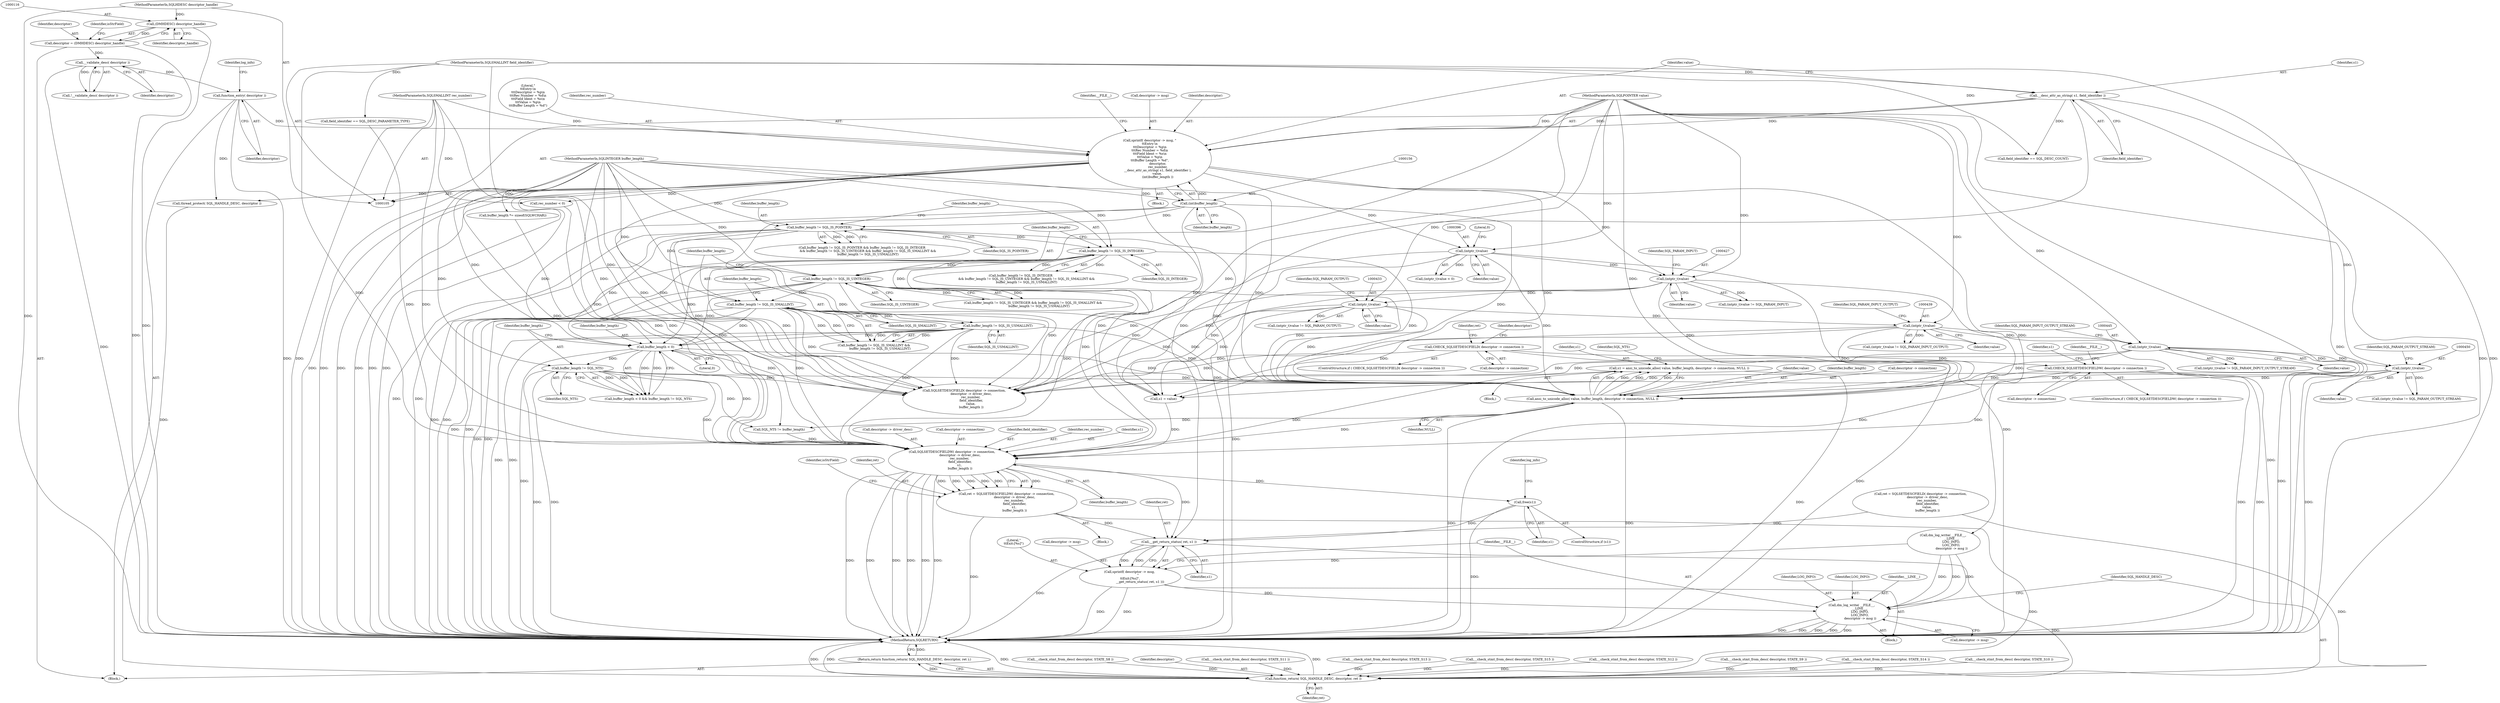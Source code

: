 digraph "0_unixODBC_45ef78e037f578b15fc58938a3a3251655e71d6f#diff-d52750c7ba4e594410438569d8e2963aL24@pointer" {
"1000506" [label="(Call,s1 = ansi_to_unicode_alloc( value, buffer_length, descriptor -> connection, NULL ))"];
"1000508" [label="(Call,ansi_to_unicode_alloc( value, buffer_length, descriptor -> connection, NULL ))"];
"1000426" [label="(Call,(intptr_t)value)"];
"1000395" [label="(Call,(intptr_t)value)"];
"1000144" [label="(Call,sprintf( descriptor -> msg, \"\n\t\tEntry:\\n\n\t\t\tDescriptor = %p\\n\n\t\t\tRec Number = %d\\n\n\t\t\tField Ident = %s\\n\n\t\t\tValue = %p\\n\n\t\t\tBuffer Length = %d\",\n                descriptor,\n                rec_number,\n                __desc_attr_as_string( s1, field_identifier ),\n                value, \n                (int)buffer_length ))"];
"1000137" [label="(Call,function_entry( descriptor ))"];
"1000126" [label="(Call,__validate_desc( descriptor ))"];
"1000113" [label="(Call,descriptor = (DMHDESC) descriptor_handle)"];
"1000115" [label="(Call,(DMHDESC) descriptor_handle)"];
"1000106" [label="(MethodParameterIn,SQLHDESC descriptor_handle)"];
"1000107" [label="(MethodParameterIn,SQLSMALLINT rec_number)"];
"1000151" [label="(Call,__desc_attr_as_string( s1, field_identifier ))"];
"1000108" [label="(MethodParameterIn,SQLSMALLINT field_identifier)"];
"1000109" [label="(MethodParameterIn,SQLPOINTER value)"];
"1000155" [label="(Call,(int)buffer_length)"];
"1000110" [label="(MethodParameterIn,SQLINTEGER buffer_length)"];
"1000438" [label="(Call,(intptr_t)value)"];
"1000432" [label="(Call,(intptr_t)value)"];
"1000444" [label="(Call,(intptr_t)value)"];
"1000449" [label="(Call,(intptr_t)value)"];
"1000356" [label="(Call,buffer_length != SQL_IS_USMALLINT)"];
"1000353" [label="(Call,buffer_length != SQL_IS_SMALLINT)"];
"1000349" [label="(Call,buffer_length != SQL_IS_UINTEGER)"];
"1000345" [label="(Call,buffer_length != SQL_IS_INTEGER)"];
"1000341" [label="(Call,buffer_length != SQL_IS_POINTER)"];
"1000363" [label="(Call,buffer_length < 0)"];
"1000366" [label="(Call,buffer_length != SQL_NTS)"];
"1000494" [label="(Call,CHECK_SQLSETDESCFIELDW( descriptor -> connection ))"];
"1000474" [label="(Call,CHECK_SQLSETDESCFIELD( descriptor -> connection ))"];
"1000531" [label="(Call,SQLSETDESCFIELDW( descriptor -> connection,\n                descriptor -> driver_desc,\n                rec_number, \n                field_identifier,\n                s1, \n                buffer_length ))"];
"1000529" [label="(Call,ret = SQLSETDESCFIELDW( descriptor -> connection,\n                descriptor -> driver_desc,\n                rec_number, \n                field_identifier,\n                s1, \n                buffer_length ))"];
"1000586" [label="(Call,__get_return_status( ret, s1 ))"];
"1000581" [label="(Call,sprintf( descriptor -> msg, \n                \"\n\t\tExit:[%s]\",\n                    __get_return_status( ret, s1 )))"];
"1000589" [label="(Call,dm_log_write( __FILE__, \n                __LINE__, \n                LOG_INFO, \n                LOG_INFO, \n                descriptor -> msg ))"];
"1000598" [label="(Call,function_return( SQL_HANDLE_DESC, descriptor, ret ))"];
"1000597" [label="(Return,return function_return( SQL_HANDLE_DESC, descriptor, ret );)"];
"1000547" [label="(Call,free(s1))"];
"1000205" [label="(Call,__check_stmt_from_desc( descriptor, STATE_S8 ))"];
"1000592" [label="(Identifier,LOG_INFO)"];
"1000148" [label="(Literal,\"\n\t\tEntry:\\n\n\t\t\tDescriptor = %p\\n\n\t\t\tRec Number = %d\\n\n\t\t\tField Ident = %s\\n\n\t\t\tValue = %p\\n\n\t\t\tBuffer Length = %d\")"];
"1000600" [label="(Identifier,descriptor)"];
"1000217" [label="(Call,__check_stmt_from_desc( descriptor, STATE_S11 ))"];
"1000351" [label="(Identifier,SQL_IS_UINTEGER)"];
"1000440" [label="(Identifier,value)"];
"1000429" [label="(Identifier,SQL_PARAM_INPUT)"];
"1000110" [label="(MethodParameterIn,SQLINTEGER buffer_length)"];
"1000155" [label="(Call,(int)buffer_length)"];
"1000345" [label="(Call,buffer_length != SQL_IS_INTEGER)"];
"1000395" [label="(Call,(intptr_t)value)"];
"1000593" [label="(Identifier,LOG_INFO)"];
"1000346" [label="(Identifier,buffer_length)"];
"1000397" [label="(Identifier,value)"];
"1000108" [label="(MethodParameterIn,SQLSMALLINT field_identifier)"];
"1000543" [label="(Identifier,isStrField)"];
"1000509" [label="(Identifier,value)"];
"1000152" [label="(Identifier,s1)"];
"1000354" [label="(Identifier,buffer_length)"];
"1000357" [label="(Identifier,buffer_length)"];
"1000535" [label="(Call,descriptor -> driver_desc)"];
"1000602" [label="(MethodReturn,SQLRETURN)"];
"1000425" [label="(Call,(intptr_t)value != SQL_PARAM_INPUT)"];
"1000107" [label="(MethodParameterIn,SQLSMALLINT rec_number)"];
"1000363" [label="(Call,buffer_length < 0)"];
"1000498" [label="(Block,)"];
"1000114" [label="(Identifier,descriptor)"];
"1000350" [label="(Identifier,buffer_length)"];
"1000481" [label="(Call,SQLSETDESCFIELD( descriptor -> connection,\n              descriptor -> driver_desc,\n              rec_number, \n              field_identifier,\n              value, \n              buffer_length ))"];
"1000547" [label="(Call,free(s1))"];
"1000157" [label="(Identifier,buffer_length)"];
"1000532" [label="(Call,descriptor -> connection)"];
"1000539" [label="(Identifier,field_identifier)"];
"1000529" [label="(Call,ret = SQLSETDESCFIELDW( descriptor -> connection,\n                descriptor -> driver_desc,\n                rec_number, \n                field_identifier,\n                s1, \n                buffer_length ))"];
"1000154" [label="(Identifier,value)"];
"1000368" [label="(Identifier,SQL_NTS)"];
"1000447" [label="(Identifier,SQL_PARAM_INPUT_OUTPUT_STREAM)"];
"1000581" [label="(Call,sprintf( descriptor -> msg, \n                \"\n\t\tExit:[%s]\",\n                    __get_return_status( ret, s1 )))"];
"1000548" [label="(Identifier,s1)"];
"1000501" [label="(Identifier,s1)"];
"1000589" [label="(Call,dm_log_write( __FILE__, \n                __LINE__, \n                LOG_INFO, \n                LOG_INFO, \n                descriptor -> msg ))"];
"1000451" [label="(Identifier,value)"];
"1000441" [label="(Identifier,SQL_PARAM_INPUT_OUTPUT)"];
"1000526" [label="(Call,s1 = value)"];
"1000496" [label="(Identifier,descriptor)"];
"1000599" [label="(Identifier,SQL_HANDLE_DESC)"];
"1000367" [label="(Identifier,buffer_length)"];
"1000342" [label="(Identifier,buffer_length)"];
"1000432" [label="(Call,(intptr_t)value)"];
"1000113" [label="(Call,descriptor = (DMHDESC) descriptor_handle)"];
"1000225" [label="(Call,__check_stmt_from_desc( descriptor, STATE_S13 ))"];
"1000493" [label="(ControlStructure,if ( CHECK_SQLSETDESCFIELDW( descriptor -> connection )))"];
"1000366" [label="(Call,buffer_length != SQL_NTS)"];
"1000353" [label="(Call,buffer_length != SQL_IS_SMALLINT)"];
"1000510" [label="(Identifier,buffer_length)"];
"1000517" [label="(Identifier,SQL_NTS)"];
"1000437" [label="(Call,(intptr_t)value != SQL_PARAM_INPUT_OUTPUT)"];
"1000578" [label="(Identifier,log_info)"];
"1000444" [label="(Call,(intptr_t)value)"];
"1000590" [label="(Identifier,__FILE__)"];
"1000348" [label="(Call,buffer_length != SQL_IS_UINTEGER && buffer_length != SQL_IS_SMALLINT &&\n            buffer_length != SQL_IS_USMALLINT)"];
"1000358" [label="(Identifier,SQL_IS_USMALLINT)"];
"1000153" [label="(Identifier,field_identifier)"];
"1000494" [label="(Call,CHECK_SQLSETDESCFIELDW( descriptor -> connection ))"];
"1000150" [label="(Identifier,rec_number)"];
"1000352" [label="(Call,buffer_length != SQL_IS_SMALLINT &&\n            buffer_length != SQL_IS_USMALLINT)"];
"1000232" [label="(Call,__check_stmt_from_desc( descriptor, STATE_S15 ))"];
"1000221" [label="(Call,__check_stmt_from_desc( descriptor, STATE_S12 ))"];
"1000597" [label="(Return,return function_return( SQL_HANDLE_DESC, descriptor, ret );)"];
"1000341" [label="(Call,buffer_length != SQL_IS_POINTER)"];
"1000431" [label="(Call,(intptr_t)value != SQL_PARAM_OUTPUT)"];
"1000585" [label="(Literal,\"\n\t\tExit:[%s]\")"];
"1000474" [label="(Call,CHECK_SQLSETDESCFIELD( descriptor -> connection ))"];
"1000601" [label="(Identifier,ret)"];
"1000344" [label="(Call,buffer_length != SQL_IS_INTEGER\n            && buffer_length != SQL_IS_UINTEGER && buffer_length != SQL_IS_SMALLINT &&\n            buffer_length != SQL_IS_USMALLINT)"];
"1000479" [label="(Call,ret = SQLSETDESCFIELD( descriptor -> connection,\n              descriptor -> driver_desc,\n              rec_number, \n              field_identifier,\n              value, \n              buffer_length ))"];
"1000443" [label="(Call,(intptr_t)value != SQL_PARAM_INPUT_OUTPUT_STREAM)"];
"1000552" [label="(Identifier,__FILE__)"];
"1000362" [label="(Call,buffer_length < 0 && buffer_length != SQL_NTS)"];
"1000446" [label="(Identifier,value)"];
"1000122" [label="(Identifier,isStrField)"];
"1000506" [label="(Call,s1 = ansi_to_unicode_alloc( value, buffer_length, descriptor -> connection, NULL ))"];
"1000508" [label="(Call,ansi_to_unicode_alloc( value, buffer_length, descriptor -> connection, NULL ))"];
"1000520" [label="(Call,buffer_length *= sizeof(SQLWCHAR))"];
"1000159" [label="(Identifier,__FILE__)"];
"1000541" [label="(Identifier,buffer_length)"];
"1000209" [label="(Call,__check_stmt_from_desc( descriptor, STATE_S9 ))"];
"1000145" [label="(Call,descriptor -> msg)"];
"1000262" [label="(Call,rec_number < 0)"];
"1000125" [label="(Call,!__validate_desc( descriptor ))"];
"1000449" [label="(Call,(intptr_t)value)"];
"1000137" [label="(Call,function_entry( descriptor ))"];
"1000356" [label="(Call,buffer_length != SQL_IS_USMALLINT)"];
"1000530" [label="(Identifier,ret)"];
"1000127" [label="(Identifier,descriptor)"];
"1000507" [label="(Identifier,s1)"];
"1000115" [label="(Call,(DMHDESC) descriptor_handle)"];
"1000586" [label="(Call,__get_return_status( ret, s1 ))"];
"1000343" [label="(Identifier,SQL_IS_POINTER)"];
"1000495" [label="(Call,descriptor -> connection)"];
"1000158" [label="(Call,dm_log_write( __FILE__, \n                __LINE__, \n                LOG_INFO, \n                LOG_INFO, \n                descriptor -> msg ))"];
"1000349" [label="(Call,buffer_length != SQL_IS_UINTEGER)"];
"1000347" [label="(Identifier,SQL_IS_INTEGER)"];
"1000580" [label="(Block,)"];
"1000391" [label="(Call,field_identifier == SQL_DESC_COUNT)"];
"1000126" [label="(Call,__validate_desc( descriptor ))"];
"1000421" [label="(Call,field_identifier == SQL_DESC_PARAMETER_TYPE)"];
"1000531" [label="(Call,SQLSETDESCFIELDW( descriptor -> connection,\n                descriptor -> driver_desc,\n                rec_number, \n                field_identifier,\n                s1, \n                buffer_length ))"];
"1000434" [label="(Identifier,value)"];
"1000598" [label="(Call,function_return( SQL_HANDLE_DESC, descriptor, ret ))"];
"1000448" [label="(Call,(intptr_t)value != SQL_PARAM_OUTPUT_STREAM)"];
"1000138" [label="(Identifier,descriptor)"];
"1000438" [label="(Call,(intptr_t)value)"];
"1000587" [label="(Identifier,ret)"];
"1000340" [label="(Call,buffer_length != SQL_IS_POINTER && buffer_length != SQL_IS_INTEGER\n            && buffer_length != SQL_IS_UINTEGER && buffer_length != SQL_IS_SMALLINT &&\n            buffer_length != SQL_IS_USMALLINT)"];
"1000516" [label="(Call,SQL_NTS != buffer_length)"];
"1000117" [label="(Identifier,descriptor_handle)"];
"1000149" [label="(Identifier,descriptor)"];
"1000229" [label="(Call,__check_stmt_from_desc( descriptor, STATE_S14 ))"];
"1000109" [label="(MethodParameterIn,SQLPOINTER value)"];
"1000365" [label="(Literal,0)"];
"1000426" [label="(Call,(intptr_t)value)"];
"1000394" [label="(Call,(intptr_t)value < 0)"];
"1000475" [label="(Call,descriptor -> connection)"];
"1000364" [label="(Identifier,buffer_length)"];
"1000588" [label="(Identifier,s1)"];
"1000398" [label="(Literal,0)"];
"1000166" [label="(Call,thread_protect( SQL_HANDLE_DESC, descriptor ))"];
"1000538" [label="(Identifier,rec_number)"];
"1000355" [label="(Identifier,SQL_IS_SMALLINT)"];
"1000514" [label="(Identifier,NULL)"];
"1000213" [label="(Call,__check_stmt_from_desc( descriptor, STATE_S10 ))"];
"1000545" [label="(ControlStructure,if (s1))"];
"1000151" [label="(Call,__desc_attr_as_string( s1, field_identifier ))"];
"1000435" [label="(Identifier,SQL_PARAM_OUTPUT)"];
"1000473" [label="(ControlStructure,if ( CHECK_SQLSETDESCFIELD( descriptor -> connection )))"];
"1000594" [label="(Call,descriptor -> msg)"];
"1000144" [label="(Call,sprintf( descriptor -> msg, \"\n\t\tEntry:\\n\n\t\t\tDescriptor = %p\\n\n\t\t\tRec Number = %d\\n\n\t\t\tField Ident = %s\\n\n\t\t\tValue = %p\\n\n\t\t\tBuffer Length = %d\",\n                descriptor,\n                rec_number,\n                __desc_attr_as_string( s1, field_identifier ),\n                value, \n                (int)buffer_length ))"];
"1000143" [label="(Block,)"];
"1000591" [label="(Identifier,__LINE__)"];
"1000428" [label="(Identifier,value)"];
"1000540" [label="(Identifier,s1)"];
"1000505" [label="(Block,)"];
"1000141" [label="(Identifier,log_info)"];
"1000106" [label="(MethodParameterIn,SQLHDESC descriptor_handle)"];
"1000480" [label="(Identifier,ret)"];
"1000511" [label="(Call,descriptor -> connection)"];
"1000111" [label="(Block,)"];
"1000452" [label="(Identifier,SQL_PARAM_OUTPUT_STREAM)"];
"1000582" [label="(Call,descriptor -> msg)"];
"1000506" -> "1000505"  [label="AST: "];
"1000506" -> "1000508"  [label="CFG: "];
"1000507" -> "1000506"  [label="AST: "];
"1000508" -> "1000506"  [label="AST: "];
"1000517" -> "1000506"  [label="CFG: "];
"1000506" -> "1000602"  [label="DDG: "];
"1000508" -> "1000506"  [label="DDG: "];
"1000508" -> "1000506"  [label="DDG: "];
"1000508" -> "1000506"  [label="DDG: "];
"1000508" -> "1000506"  [label="DDG: "];
"1000506" -> "1000531"  [label="DDG: "];
"1000508" -> "1000514"  [label="CFG: "];
"1000509" -> "1000508"  [label="AST: "];
"1000510" -> "1000508"  [label="AST: "];
"1000511" -> "1000508"  [label="AST: "];
"1000514" -> "1000508"  [label="AST: "];
"1000508" -> "1000602"  [label="DDG: "];
"1000508" -> "1000602"  [label="DDG: "];
"1000426" -> "1000508"  [label="DDG: "];
"1000395" -> "1000508"  [label="DDG: "];
"1000438" -> "1000508"  [label="DDG: "];
"1000432" -> "1000508"  [label="DDG: "];
"1000444" -> "1000508"  [label="DDG: "];
"1000144" -> "1000508"  [label="DDG: "];
"1000449" -> "1000508"  [label="DDG: "];
"1000109" -> "1000508"  [label="DDG: "];
"1000356" -> "1000508"  [label="DDG: "];
"1000349" -> "1000508"  [label="DDG: "];
"1000155" -> "1000508"  [label="DDG: "];
"1000363" -> "1000508"  [label="DDG: "];
"1000341" -> "1000508"  [label="DDG: "];
"1000366" -> "1000508"  [label="DDG: "];
"1000353" -> "1000508"  [label="DDG: "];
"1000345" -> "1000508"  [label="DDG: "];
"1000110" -> "1000508"  [label="DDG: "];
"1000494" -> "1000508"  [label="DDG: "];
"1000508" -> "1000516"  [label="DDG: "];
"1000508" -> "1000531"  [label="DDG: "];
"1000426" -> "1000425"  [label="AST: "];
"1000426" -> "1000428"  [label="CFG: "];
"1000427" -> "1000426"  [label="AST: "];
"1000428" -> "1000426"  [label="AST: "];
"1000429" -> "1000426"  [label="CFG: "];
"1000426" -> "1000602"  [label="DDG: "];
"1000426" -> "1000425"  [label="DDG: "];
"1000395" -> "1000426"  [label="DDG: "];
"1000144" -> "1000426"  [label="DDG: "];
"1000109" -> "1000426"  [label="DDG: "];
"1000426" -> "1000432"  [label="DDG: "];
"1000426" -> "1000481"  [label="DDG: "];
"1000426" -> "1000526"  [label="DDG: "];
"1000395" -> "1000394"  [label="AST: "];
"1000395" -> "1000397"  [label="CFG: "];
"1000396" -> "1000395"  [label="AST: "];
"1000397" -> "1000395"  [label="AST: "];
"1000398" -> "1000395"  [label="CFG: "];
"1000395" -> "1000602"  [label="DDG: "];
"1000395" -> "1000394"  [label="DDG: "];
"1000144" -> "1000395"  [label="DDG: "];
"1000109" -> "1000395"  [label="DDG: "];
"1000395" -> "1000481"  [label="DDG: "];
"1000395" -> "1000526"  [label="DDG: "];
"1000144" -> "1000143"  [label="AST: "];
"1000144" -> "1000155"  [label="CFG: "];
"1000145" -> "1000144"  [label="AST: "];
"1000148" -> "1000144"  [label="AST: "];
"1000149" -> "1000144"  [label="AST: "];
"1000150" -> "1000144"  [label="AST: "];
"1000151" -> "1000144"  [label="AST: "];
"1000154" -> "1000144"  [label="AST: "];
"1000155" -> "1000144"  [label="AST: "];
"1000159" -> "1000144"  [label="CFG: "];
"1000144" -> "1000602"  [label="DDG: "];
"1000144" -> "1000602"  [label="DDG: "];
"1000144" -> "1000602"  [label="DDG: "];
"1000144" -> "1000602"  [label="DDG: "];
"1000144" -> "1000602"  [label="DDG: "];
"1000137" -> "1000144"  [label="DDG: "];
"1000107" -> "1000144"  [label="DDG: "];
"1000151" -> "1000144"  [label="DDG: "];
"1000151" -> "1000144"  [label="DDG: "];
"1000109" -> "1000144"  [label="DDG: "];
"1000155" -> "1000144"  [label="DDG: "];
"1000144" -> "1000158"  [label="DDG: "];
"1000144" -> "1000166"  [label="DDG: "];
"1000144" -> "1000262"  [label="DDG: "];
"1000144" -> "1000481"  [label="DDG: "];
"1000144" -> "1000526"  [label="DDG: "];
"1000137" -> "1000111"  [label="AST: "];
"1000137" -> "1000138"  [label="CFG: "];
"1000138" -> "1000137"  [label="AST: "];
"1000141" -> "1000137"  [label="CFG: "];
"1000137" -> "1000602"  [label="DDG: "];
"1000126" -> "1000137"  [label="DDG: "];
"1000137" -> "1000166"  [label="DDG: "];
"1000126" -> "1000125"  [label="AST: "];
"1000126" -> "1000127"  [label="CFG: "];
"1000127" -> "1000126"  [label="AST: "];
"1000125" -> "1000126"  [label="CFG: "];
"1000126" -> "1000602"  [label="DDG: "];
"1000126" -> "1000125"  [label="DDG: "];
"1000113" -> "1000126"  [label="DDG: "];
"1000113" -> "1000111"  [label="AST: "];
"1000113" -> "1000115"  [label="CFG: "];
"1000114" -> "1000113"  [label="AST: "];
"1000115" -> "1000113"  [label="AST: "];
"1000122" -> "1000113"  [label="CFG: "];
"1000113" -> "1000602"  [label="DDG: "];
"1000115" -> "1000113"  [label="DDG: "];
"1000115" -> "1000117"  [label="CFG: "];
"1000116" -> "1000115"  [label="AST: "];
"1000117" -> "1000115"  [label="AST: "];
"1000115" -> "1000602"  [label="DDG: "];
"1000106" -> "1000115"  [label="DDG: "];
"1000106" -> "1000105"  [label="AST: "];
"1000106" -> "1000602"  [label="DDG: "];
"1000107" -> "1000105"  [label="AST: "];
"1000107" -> "1000602"  [label="DDG: "];
"1000107" -> "1000262"  [label="DDG: "];
"1000107" -> "1000481"  [label="DDG: "];
"1000107" -> "1000531"  [label="DDG: "];
"1000151" -> "1000153"  [label="CFG: "];
"1000152" -> "1000151"  [label="AST: "];
"1000153" -> "1000151"  [label="AST: "];
"1000154" -> "1000151"  [label="CFG: "];
"1000151" -> "1000602"  [label="DDG: "];
"1000151" -> "1000602"  [label="DDG: "];
"1000108" -> "1000151"  [label="DDG: "];
"1000151" -> "1000391"  [label="DDG: "];
"1000151" -> "1000586"  [label="DDG: "];
"1000108" -> "1000105"  [label="AST: "];
"1000108" -> "1000602"  [label="DDG: "];
"1000108" -> "1000391"  [label="DDG: "];
"1000108" -> "1000421"  [label="DDG: "];
"1000108" -> "1000481"  [label="DDG: "];
"1000108" -> "1000531"  [label="DDG: "];
"1000109" -> "1000105"  [label="AST: "];
"1000109" -> "1000602"  [label="DDG: "];
"1000109" -> "1000432"  [label="DDG: "];
"1000109" -> "1000438"  [label="DDG: "];
"1000109" -> "1000444"  [label="DDG: "];
"1000109" -> "1000449"  [label="DDG: "];
"1000109" -> "1000481"  [label="DDG: "];
"1000109" -> "1000526"  [label="DDG: "];
"1000155" -> "1000157"  [label="CFG: "];
"1000156" -> "1000155"  [label="AST: "];
"1000157" -> "1000155"  [label="AST: "];
"1000155" -> "1000602"  [label="DDG: "];
"1000110" -> "1000155"  [label="DDG: "];
"1000155" -> "1000341"  [label="DDG: "];
"1000155" -> "1000363"  [label="DDG: "];
"1000155" -> "1000481"  [label="DDG: "];
"1000155" -> "1000531"  [label="DDG: "];
"1000110" -> "1000105"  [label="AST: "];
"1000110" -> "1000602"  [label="DDG: "];
"1000110" -> "1000341"  [label="DDG: "];
"1000110" -> "1000345"  [label="DDG: "];
"1000110" -> "1000349"  [label="DDG: "];
"1000110" -> "1000353"  [label="DDG: "];
"1000110" -> "1000356"  [label="DDG: "];
"1000110" -> "1000363"  [label="DDG: "];
"1000110" -> "1000366"  [label="DDG: "];
"1000110" -> "1000481"  [label="DDG: "];
"1000110" -> "1000516"  [label="DDG: "];
"1000110" -> "1000520"  [label="DDG: "];
"1000110" -> "1000531"  [label="DDG: "];
"1000438" -> "1000437"  [label="AST: "];
"1000438" -> "1000440"  [label="CFG: "];
"1000439" -> "1000438"  [label="AST: "];
"1000440" -> "1000438"  [label="AST: "];
"1000441" -> "1000438"  [label="CFG: "];
"1000438" -> "1000602"  [label="DDG: "];
"1000438" -> "1000437"  [label="DDG: "];
"1000432" -> "1000438"  [label="DDG: "];
"1000438" -> "1000444"  [label="DDG: "];
"1000438" -> "1000481"  [label="DDG: "];
"1000438" -> "1000526"  [label="DDG: "];
"1000432" -> "1000431"  [label="AST: "];
"1000432" -> "1000434"  [label="CFG: "];
"1000433" -> "1000432"  [label="AST: "];
"1000434" -> "1000432"  [label="AST: "];
"1000435" -> "1000432"  [label="CFG: "];
"1000432" -> "1000602"  [label="DDG: "];
"1000432" -> "1000431"  [label="DDG: "];
"1000432" -> "1000481"  [label="DDG: "];
"1000432" -> "1000526"  [label="DDG: "];
"1000444" -> "1000443"  [label="AST: "];
"1000444" -> "1000446"  [label="CFG: "];
"1000445" -> "1000444"  [label="AST: "];
"1000446" -> "1000444"  [label="AST: "];
"1000447" -> "1000444"  [label="CFG: "];
"1000444" -> "1000602"  [label="DDG: "];
"1000444" -> "1000443"  [label="DDG: "];
"1000444" -> "1000449"  [label="DDG: "];
"1000444" -> "1000481"  [label="DDG: "];
"1000444" -> "1000526"  [label="DDG: "];
"1000449" -> "1000448"  [label="AST: "];
"1000449" -> "1000451"  [label="CFG: "];
"1000450" -> "1000449"  [label="AST: "];
"1000451" -> "1000449"  [label="AST: "];
"1000452" -> "1000449"  [label="CFG: "];
"1000449" -> "1000602"  [label="DDG: "];
"1000449" -> "1000448"  [label="DDG: "];
"1000449" -> "1000481"  [label="DDG: "];
"1000449" -> "1000526"  [label="DDG: "];
"1000356" -> "1000352"  [label="AST: "];
"1000356" -> "1000358"  [label="CFG: "];
"1000357" -> "1000356"  [label="AST: "];
"1000358" -> "1000356"  [label="AST: "];
"1000352" -> "1000356"  [label="CFG: "];
"1000356" -> "1000602"  [label="DDG: "];
"1000356" -> "1000602"  [label="DDG: "];
"1000356" -> "1000352"  [label="DDG: "];
"1000356" -> "1000352"  [label="DDG: "];
"1000353" -> "1000356"  [label="DDG: "];
"1000356" -> "1000363"  [label="DDG: "];
"1000356" -> "1000481"  [label="DDG: "];
"1000356" -> "1000531"  [label="DDG: "];
"1000353" -> "1000352"  [label="AST: "];
"1000353" -> "1000355"  [label="CFG: "];
"1000354" -> "1000353"  [label="AST: "];
"1000355" -> "1000353"  [label="AST: "];
"1000357" -> "1000353"  [label="CFG: "];
"1000352" -> "1000353"  [label="CFG: "];
"1000353" -> "1000602"  [label="DDG: "];
"1000353" -> "1000602"  [label="DDG: "];
"1000353" -> "1000352"  [label="DDG: "];
"1000353" -> "1000352"  [label="DDG: "];
"1000349" -> "1000353"  [label="DDG: "];
"1000353" -> "1000363"  [label="DDG: "];
"1000353" -> "1000481"  [label="DDG: "];
"1000353" -> "1000531"  [label="DDG: "];
"1000349" -> "1000348"  [label="AST: "];
"1000349" -> "1000351"  [label="CFG: "];
"1000350" -> "1000349"  [label="AST: "];
"1000351" -> "1000349"  [label="AST: "];
"1000354" -> "1000349"  [label="CFG: "];
"1000348" -> "1000349"  [label="CFG: "];
"1000349" -> "1000602"  [label="DDG: "];
"1000349" -> "1000602"  [label="DDG: "];
"1000349" -> "1000348"  [label="DDG: "];
"1000349" -> "1000348"  [label="DDG: "];
"1000345" -> "1000349"  [label="DDG: "];
"1000349" -> "1000363"  [label="DDG: "];
"1000349" -> "1000481"  [label="DDG: "];
"1000349" -> "1000531"  [label="DDG: "];
"1000345" -> "1000344"  [label="AST: "];
"1000345" -> "1000347"  [label="CFG: "];
"1000346" -> "1000345"  [label="AST: "];
"1000347" -> "1000345"  [label="AST: "];
"1000350" -> "1000345"  [label="CFG: "];
"1000344" -> "1000345"  [label="CFG: "];
"1000345" -> "1000602"  [label="DDG: "];
"1000345" -> "1000602"  [label="DDG: "];
"1000345" -> "1000344"  [label="DDG: "];
"1000345" -> "1000344"  [label="DDG: "];
"1000341" -> "1000345"  [label="DDG: "];
"1000345" -> "1000363"  [label="DDG: "];
"1000345" -> "1000481"  [label="DDG: "];
"1000345" -> "1000531"  [label="DDG: "];
"1000341" -> "1000340"  [label="AST: "];
"1000341" -> "1000343"  [label="CFG: "];
"1000342" -> "1000341"  [label="AST: "];
"1000343" -> "1000341"  [label="AST: "];
"1000346" -> "1000341"  [label="CFG: "];
"1000340" -> "1000341"  [label="CFG: "];
"1000341" -> "1000602"  [label="DDG: "];
"1000341" -> "1000602"  [label="DDG: "];
"1000341" -> "1000340"  [label="DDG: "];
"1000341" -> "1000340"  [label="DDG: "];
"1000341" -> "1000363"  [label="DDG: "];
"1000341" -> "1000481"  [label="DDG: "];
"1000341" -> "1000531"  [label="DDG: "];
"1000363" -> "1000362"  [label="AST: "];
"1000363" -> "1000365"  [label="CFG: "];
"1000364" -> "1000363"  [label="AST: "];
"1000365" -> "1000363"  [label="AST: "];
"1000367" -> "1000363"  [label="CFG: "];
"1000362" -> "1000363"  [label="CFG: "];
"1000363" -> "1000602"  [label="DDG: "];
"1000363" -> "1000362"  [label="DDG: "];
"1000363" -> "1000362"  [label="DDG: "];
"1000363" -> "1000366"  [label="DDG: "];
"1000363" -> "1000481"  [label="DDG: "];
"1000363" -> "1000531"  [label="DDG: "];
"1000366" -> "1000362"  [label="AST: "];
"1000366" -> "1000368"  [label="CFG: "];
"1000367" -> "1000366"  [label="AST: "];
"1000368" -> "1000366"  [label="AST: "];
"1000362" -> "1000366"  [label="CFG: "];
"1000366" -> "1000602"  [label="DDG: "];
"1000366" -> "1000602"  [label="DDG: "];
"1000366" -> "1000362"  [label="DDG: "];
"1000366" -> "1000362"  [label="DDG: "];
"1000366" -> "1000481"  [label="DDG: "];
"1000366" -> "1000516"  [label="DDG: "];
"1000366" -> "1000531"  [label="DDG: "];
"1000494" -> "1000493"  [label="AST: "];
"1000494" -> "1000495"  [label="CFG: "];
"1000495" -> "1000494"  [label="AST: "];
"1000501" -> "1000494"  [label="CFG: "];
"1000552" -> "1000494"  [label="CFG: "];
"1000494" -> "1000602"  [label="DDG: "];
"1000494" -> "1000602"  [label="DDG: "];
"1000474" -> "1000494"  [label="DDG: "];
"1000494" -> "1000531"  [label="DDG: "];
"1000474" -> "1000473"  [label="AST: "];
"1000474" -> "1000475"  [label="CFG: "];
"1000475" -> "1000474"  [label="AST: "];
"1000480" -> "1000474"  [label="CFG: "];
"1000496" -> "1000474"  [label="CFG: "];
"1000474" -> "1000602"  [label="DDG: "];
"1000474" -> "1000481"  [label="DDG: "];
"1000531" -> "1000529"  [label="AST: "];
"1000531" -> "1000541"  [label="CFG: "];
"1000532" -> "1000531"  [label="AST: "];
"1000535" -> "1000531"  [label="AST: "];
"1000538" -> "1000531"  [label="AST: "];
"1000539" -> "1000531"  [label="AST: "];
"1000540" -> "1000531"  [label="AST: "];
"1000541" -> "1000531"  [label="AST: "];
"1000529" -> "1000531"  [label="CFG: "];
"1000531" -> "1000602"  [label="DDG: "];
"1000531" -> "1000602"  [label="DDG: "];
"1000531" -> "1000602"  [label="DDG: "];
"1000531" -> "1000602"  [label="DDG: "];
"1000531" -> "1000602"  [label="DDG: "];
"1000531" -> "1000602"  [label="DDG: "];
"1000531" -> "1000529"  [label="DDG: "];
"1000531" -> "1000529"  [label="DDG: "];
"1000531" -> "1000529"  [label="DDG: "];
"1000531" -> "1000529"  [label="DDG: "];
"1000531" -> "1000529"  [label="DDG: "];
"1000531" -> "1000529"  [label="DDG: "];
"1000262" -> "1000531"  [label="DDG: "];
"1000421" -> "1000531"  [label="DDG: "];
"1000526" -> "1000531"  [label="DDG: "];
"1000516" -> "1000531"  [label="DDG: "];
"1000520" -> "1000531"  [label="DDG: "];
"1000531" -> "1000547"  [label="DDG: "];
"1000531" -> "1000586"  [label="DDG: "];
"1000529" -> "1000498"  [label="AST: "];
"1000530" -> "1000529"  [label="AST: "];
"1000543" -> "1000529"  [label="CFG: "];
"1000529" -> "1000602"  [label="DDG: "];
"1000529" -> "1000586"  [label="DDG: "];
"1000529" -> "1000598"  [label="DDG: "];
"1000586" -> "1000581"  [label="AST: "];
"1000586" -> "1000588"  [label="CFG: "];
"1000587" -> "1000586"  [label="AST: "];
"1000588" -> "1000586"  [label="AST: "];
"1000581" -> "1000586"  [label="CFG: "];
"1000586" -> "1000602"  [label="DDG: "];
"1000586" -> "1000581"  [label="DDG: "];
"1000586" -> "1000581"  [label="DDG: "];
"1000479" -> "1000586"  [label="DDG: "];
"1000547" -> "1000586"  [label="DDG: "];
"1000586" -> "1000598"  [label="DDG: "];
"1000581" -> "1000580"  [label="AST: "];
"1000582" -> "1000581"  [label="AST: "];
"1000585" -> "1000581"  [label="AST: "];
"1000590" -> "1000581"  [label="CFG: "];
"1000581" -> "1000602"  [label="DDG: "];
"1000581" -> "1000602"  [label="DDG: "];
"1000158" -> "1000581"  [label="DDG: "];
"1000581" -> "1000589"  [label="DDG: "];
"1000589" -> "1000580"  [label="AST: "];
"1000589" -> "1000594"  [label="CFG: "];
"1000590" -> "1000589"  [label="AST: "];
"1000591" -> "1000589"  [label="AST: "];
"1000592" -> "1000589"  [label="AST: "];
"1000593" -> "1000589"  [label="AST: "];
"1000594" -> "1000589"  [label="AST: "];
"1000599" -> "1000589"  [label="CFG: "];
"1000589" -> "1000602"  [label="DDG: "];
"1000589" -> "1000602"  [label="DDG: "];
"1000589" -> "1000602"  [label="DDG: "];
"1000589" -> "1000602"  [label="DDG: "];
"1000589" -> "1000602"  [label="DDG: "];
"1000158" -> "1000589"  [label="DDG: "];
"1000158" -> "1000589"  [label="DDG: "];
"1000158" -> "1000589"  [label="DDG: "];
"1000598" -> "1000597"  [label="AST: "];
"1000598" -> "1000601"  [label="CFG: "];
"1000599" -> "1000598"  [label="AST: "];
"1000600" -> "1000598"  [label="AST: "];
"1000601" -> "1000598"  [label="AST: "];
"1000597" -> "1000598"  [label="CFG: "];
"1000598" -> "1000602"  [label="DDG: "];
"1000598" -> "1000602"  [label="DDG: "];
"1000598" -> "1000602"  [label="DDG: "];
"1000598" -> "1000602"  [label="DDG: "];
"1000598" -> "1000597"  [label="DDG: "];
"1000166" -> "1000598"  [label="DDG: "];
"1000225" -> "1000598"  [label="DDG: "];
"1000213" -> "1000598"  [label="DDG: "];
"1000205" -> "1000598"  [label="DDG: "];
"1000217" -> "1000598"  [label="DDG: "];
"1000221" -> "1000598"  [label="DDG: "];
"1000229" -> "1000598"  [label="DDG: "];
"1000209" -> "1000598"  [label="DDG: "];
"1000232" -> "1000598"  [label="DDG: "];
"1000479" -> "1000598"  [label="DDG: "];
"1000597" -> "1000111"  [label="AST: "];
"1000602" -> "1000597"  [label="CFG: "];
"1000597" -> "1000602"  [label="DDG: "];
"1000547" -> "1000545"  [label="AST: "];
"1000547" -> "1000548"  [label="CFG: "];
"1000548" -> "1000547"  [label="AST: "];
"1000578" -> "1000547"  [label="CFG: "];
"1000547" -> "1000602"  [label="DDG: "];
}
